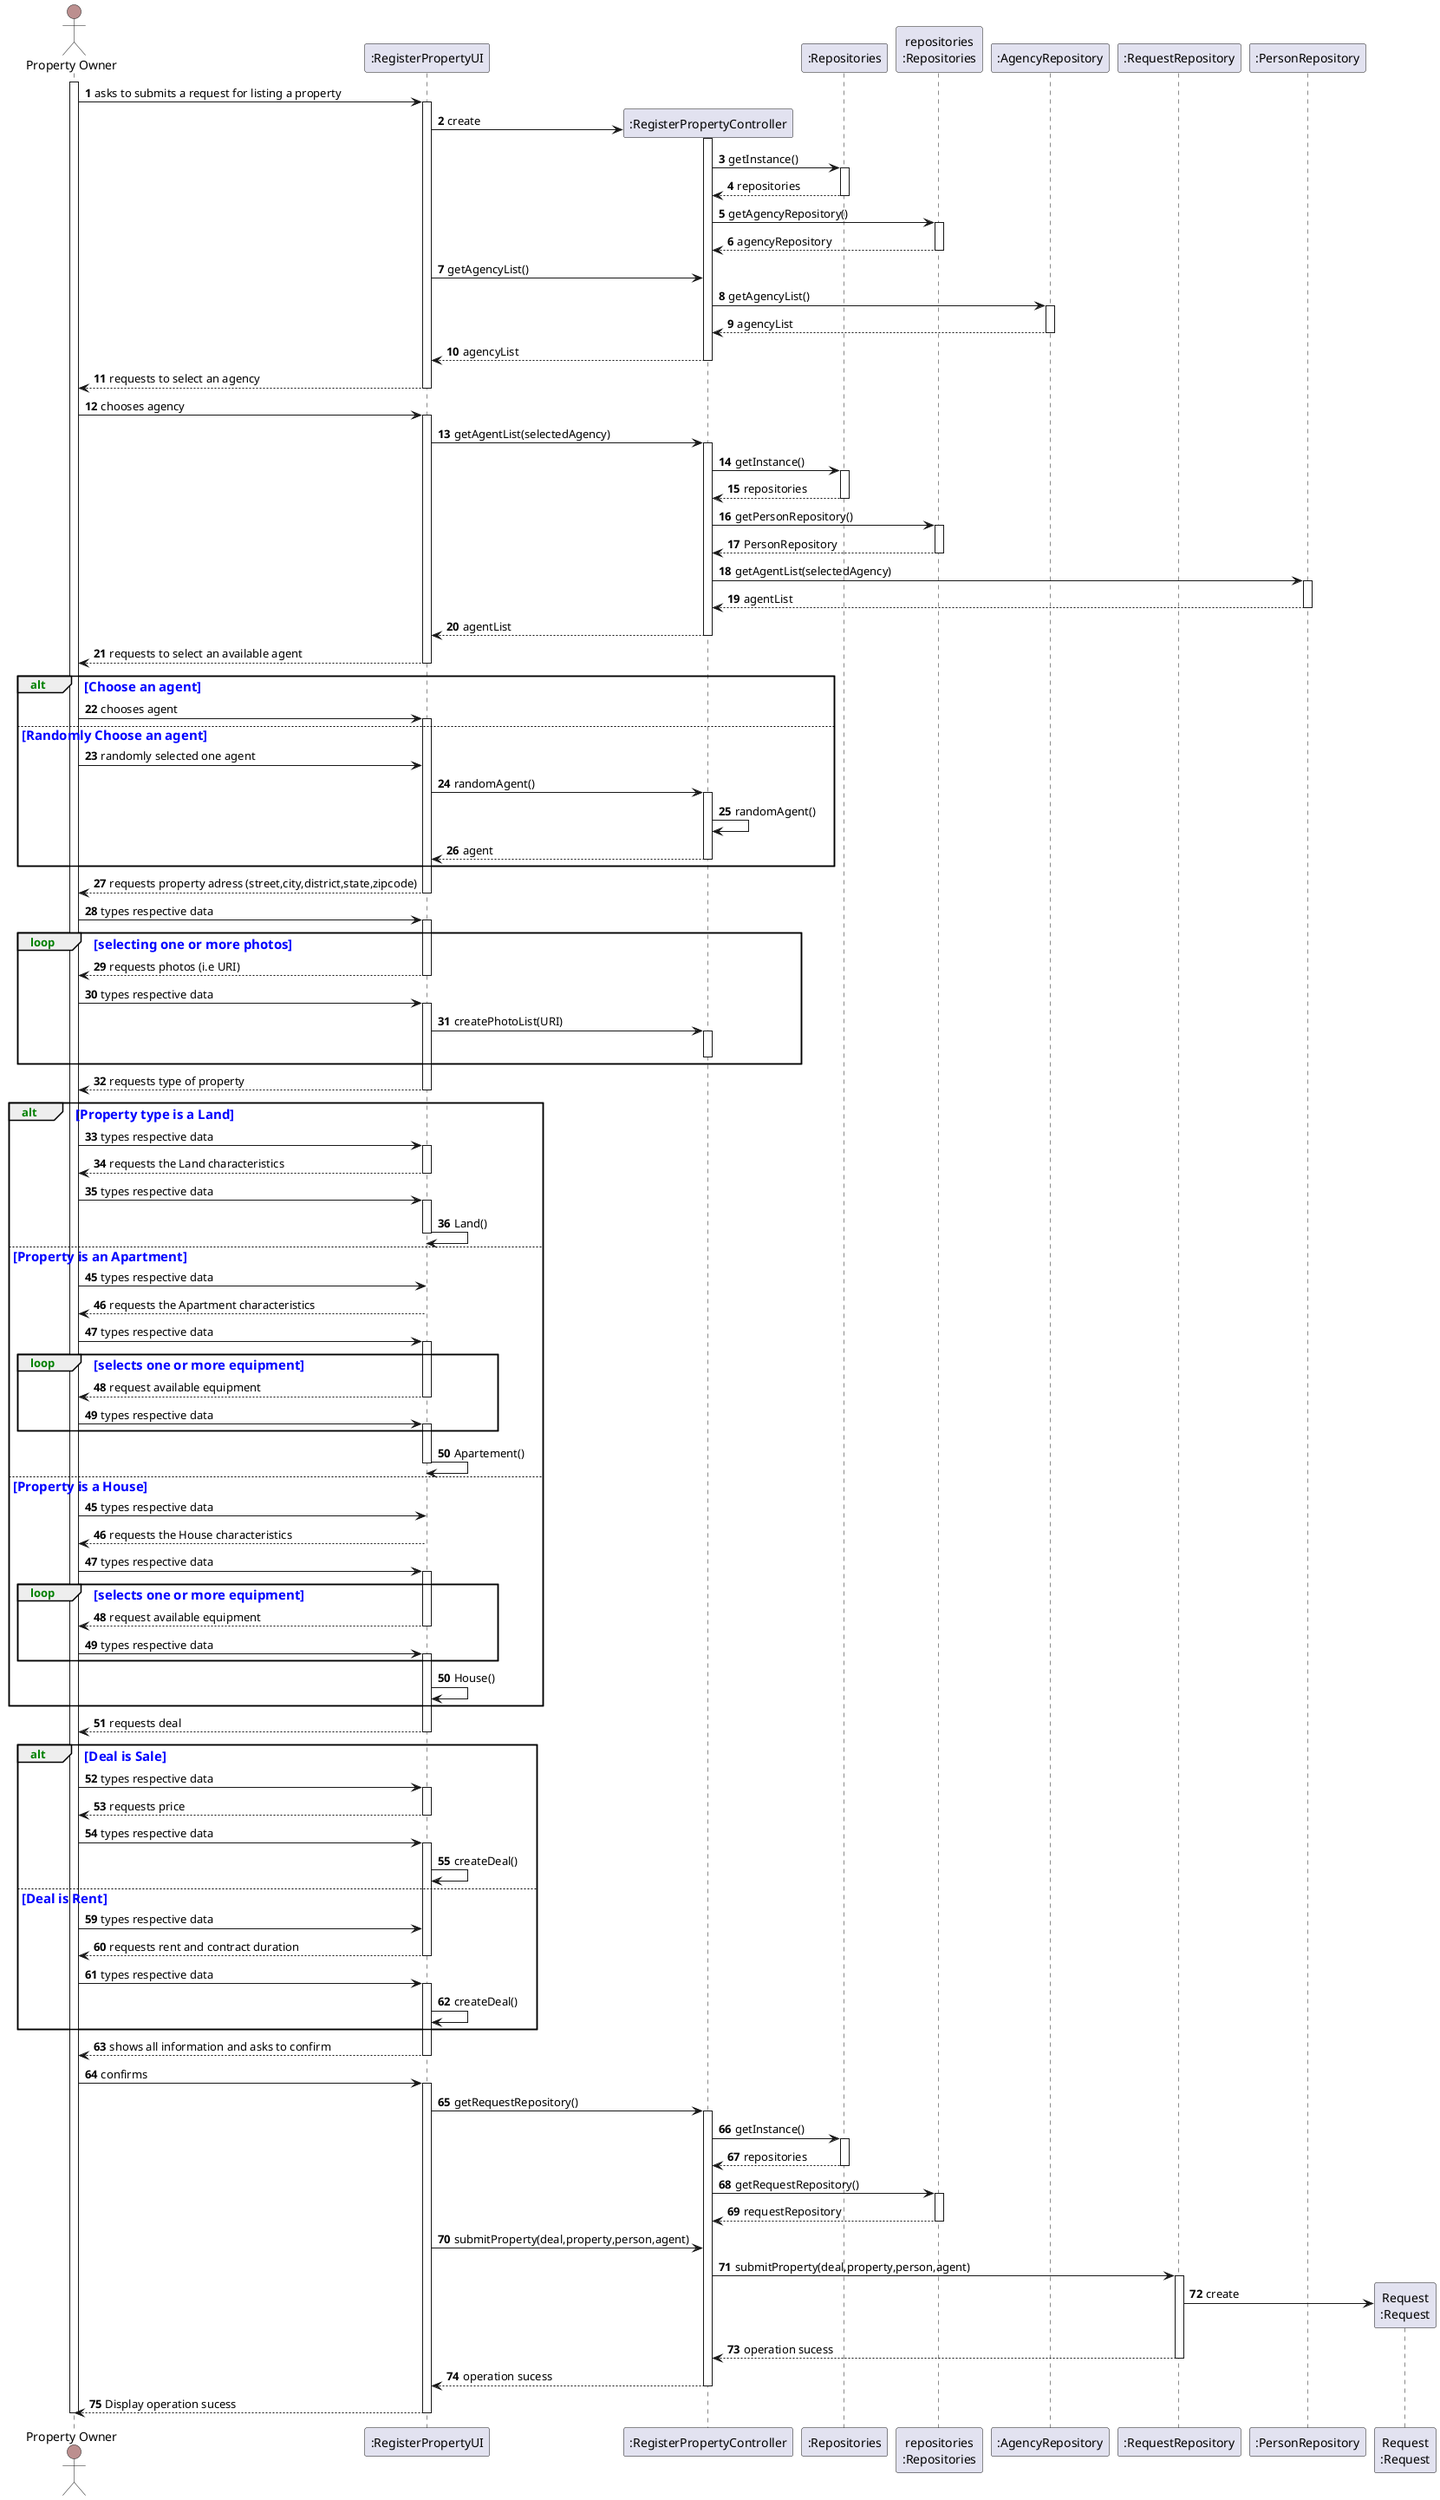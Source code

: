 @startuml
skinparam monochrome false
skinparam packageStyle rectangle
skinparam shadowing false
autonumber
'alt style
skinparam SequenceGroupHeaderFontColor green
skinparam SequenceGroupFontColor blue
skinparam SequenceGroupFontSize 15
'hide footbox
actor "Property Owner" as PO #RosyBrown
participant ":RegisterPropertyUI" as UI
participant ":RegisterPropertyController" as CTRL
'Repositories
participant ":Repositories" as Repositories
participant "repositories\n:Repositories" as PLAT
participant ":AgencyRepository" as AgencyRepository
participant ":RequestRepository" as RequestRepository
participant ":PersonRepository" as PersonRepository
'Objects
participant "Request\n:Request" as Request
activate PO

        PO -> UI : asks to submits a request for listing a property

        activate UI

            UI -> CTRL** : create
            activate CTRL

            CTRL -> Repositories : getInstance()
            activate Repositories
                Repositories --> CTRL: repositories
            deactivate Repositories

            CTRL -> PLAT: getAgencyRepository()
            activate PLAT

            PLAT --> CTRL: agencyRepository
            deactivate PLAT


            UI -> CTRL: getAgencyList()

            CTRL -> AgencyRepository: getAgencyList()
            activate AgencyRepository



            AgencyRepository --> CTRL: agencyList
            deactivate AgencyRepository

            CTRL --> UI : agencyList
            deactivate CTRL

            UI --> PO : requests to select an agency
            deactivate UI

            PO -> UI : chooses agency
            activate UI

            UI -> CTRL : getAgentList(selectedAgency)
            activate CTRL
                        CTRL -> Repositories : getInstance()
                            activate Repositories
                                Repositories --> CTRL: repositories
                            deactivate Repositories

                            CTRL -> PLAT: getPersonRepository()
                            activate PLAT

                            PLAT --> CTRL: PersonRepository
                            deactivate PLAT
            CTRL ->  PersonRepository: getAgentList(selectedAgency)
            activate PersonRepository



            PersonRepository--> CTRL : agentList
            deactivate PersonRepository

            CTRL --> UI : agentList
            deactivate CTRL

    UI --> PO : requests to select an available agent
                deactivate UI
        alt Choose an agent
           PO -> UI : chooses agent
                    activate UI
        else Randomly Choose an agent
            PO -> UI : randomly selected one agent
        UI -> CTRL : randomAgent()
        activate CTRL
        CTRL -> CTRL : randomAgent()
        CTRL --> UI : agent

        deactivate CTRL

        end
      
        UI --> PO : requests property adress (street,city,district,state,zipcode)
        deactivate UI

        PO -> UI : types respective data
        activate UI

       loop selecting one or more photos

            UI --> PO : requests photos (i.e URI)
            deactivate UI

            PO -> UI : types respective data
            activate UI

            UI -> CTRL : createPhotoList(URI)
            activate CTRL
            deactivate CTRL
        end

        deactivate Request

        UI --> PO : requests type of property
        deactivate UI

    alt Property type is a Land
        PO -> UI : types respective data
        activate UI

        UI -->PO  : requests the Land characteristics
        deactivate UI
        PO ->UI  : types respective data
        activate UI

        UI -> UI : Land()
        deactivate UI


    else Property is an Apartment
    autonumber 45
        PO -> UI : types respective data

        UI -->PO  : requests the Apartment characteristics
        deactivate UI
        PO ->UI  : types respective data
        activate UI

        loop selects one or more equipment

        UI --> PO : request available equipment
        deactivate UI

        PO -> UI : types respective data
        activate UI

        end
        UI -> UI : Apartement()
        deactivate UI
    else Property is a House
    autonumber 45

  PO -> UI : types respective data


         UI -->PO  : requests the House characteristics
        deactivate UI
        PO ->UI  : types respective data
        activate UI

        loop selects one or more equipment

            UI --> PO : request available equipment
            deactivate UI

            PO -> UI : types respective data
            activate UI

        end

        UI -> UI : House()

    end

    UI --> PO : requests deal
    deactivate UI

    alt Deal is Sale

    PO -> UI : types respective data
    activate UI

    UI --> PO : requests price
    deactivate UI

    PO -> UI : types respective data
    activate UI


    UI -> UI : createDeal()

    else Deal is Rent
    autonumber 59
    PO -> UI : types respective data

    UI --> PO : requests rent and contract duration
    deactivate UI

    PO -> UI : types respective data
    activate UI

    UI -> UI : createDeal()

    end

    
    UI --> PO : shows all information and asks to confirm
    deactivate UI

    PO -> UI : confirms
    activate UI
    UI -> CTRL : getRequestRepository()
    activate CTRL
    CTRL -> Repositories : getInstance()
            activate Repositories
                Repositories --> CTRL: repositories
            deactivate Repositories

            CTRL -> PLAT: getRequestRepository()
            activate PLAT

            PLAT --> CTRL: requestRepository
            deactivate PLAT
    UI -> CTRL : submitProperty(deal,property,person,agent)

    CTRL -> RequestRepository : submitProperty(deal,property,person,agent)
    activate RequestRepository
    RequestRepository -> Request** : create
    activate Request
    RequestRepository--> CTRL : operation sucess
    deactivate RequestRepository
    CTRL--> UI : operation sucess
    deactivate CTRL
    UI --> PO : Display operation sucess
    deactivate UI
    deactivate PO



@enduml